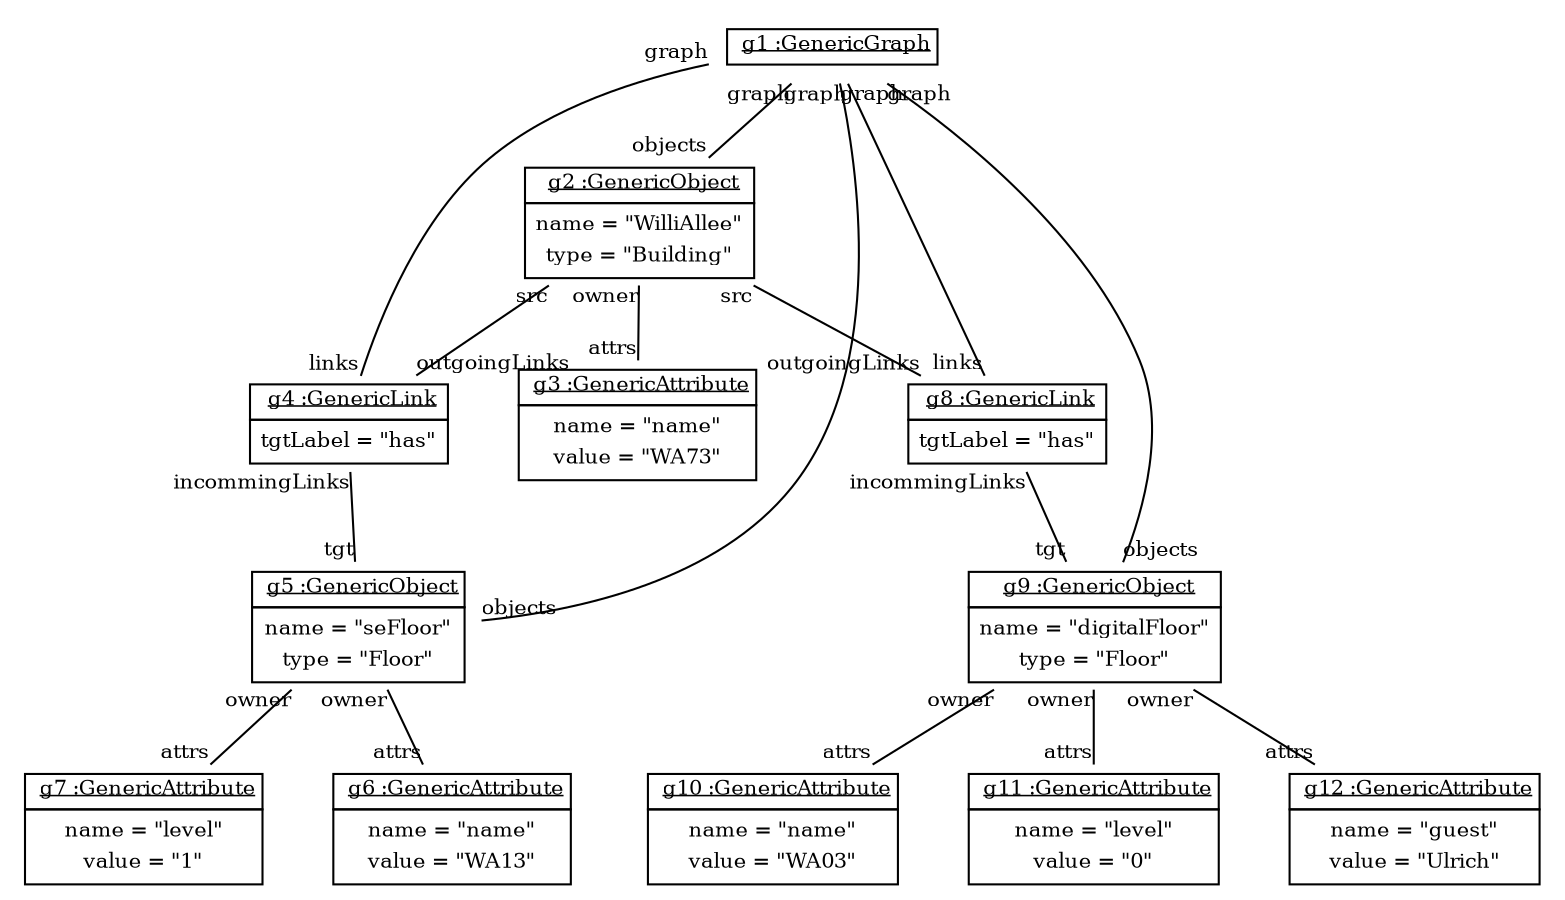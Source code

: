 graph ObjectDiagram {
   node [shape = none, fontsize = 10];
   edge [fontsize = 10];
   compound=true;

g1 [label=<<table border='0' cellborder='1' cellspacing='0'> <tr> <td> <u>g1 :GenericGraph</u></td></tr></table>>];
g2 [label=<<table border='0' cellborder='1' cellspacing='0'> <tr> <td> <u>g2 :GenericObject</u></td></tr><tr><td><table border='0' cellborder='0' cellspacing='0'><tr><td>name = "WilliAllee"</td></tr><tr><td>type = "Building"</td></tr></table></td></tr></table>>];
g3 [label=<<table border='0' cellborder='1' cellspacing='0'> <tr> <td> <u>g3 :GenericAttribute</u></td></tr><tr><td><table border='0' cellborder='0' cellspacing='0'><tr><td>name = "name"</td></tr><tr><td>value = "WA73"</td></tr></table></td></tr></table>>];
g4 [label=<<table border='0' cellborder='1' cellspacing='0'> <tr> <td> <u>g4 :GenericLink</u></td></tr><tr><td><table border='0' cellborder='0' cellspacing='0'><tr><td>tgtLabel = "has"</td></tr></table></td></tr></table>>];
g5 [label=<<table border='0' cellborder='1' cellspacing='0'> <tr> <td> <u>g5 :GenericObject</u></td></tr><tr><td><table border='0' cellborder='0' cellspacing='0'><tr><td>name = "seFloor"</td></tr><tr><td>type = "Floor"</td></tr></table></td></tr></table>>];
g6 [label=<<table border='0' cellborder='1' cellspacing='0'> <tr> <td> <u>g6 :GenericAttribute</u></td></tr><tr><td><table border='0' cellborder='0' cellspacing='0'><tr><td>name = "name"</td></tr><tr><td>value = "WA13"</td></tr></table></td></tr></table>>];
g7 [label=<<table border='0' cellborder='1' cellspacing='0'> <tr> <td> <u>g7 :GenericAttribute</u></td></tr><tr><td><table border='0' cellborder='0' cellspacing='0'><tr><td>name = "level"</td></tr><tr><td>value = "1"</td></tr></table></td></tr></table>>];
g8 [label=<<table border='0' cellborder='1' cellspacing='0'> <tr> <td> <u>g8 :GenericLink</u></td></tr><tr><td><table border='0' cellborder='0' cellspacing='0'><tr><td>tgtLabel = "has"</td></tr></table></td></tr></table>>];
g9 [label=<<table border='0' cellborder='1' cellspacing='0'> <tr> <td> <u>g9 :GenericObject</u></td></tr><tr><td><table border='0' cellborder='0' cellspacing='0'><tr><td>name = "digitalFloor"</td></tr><tr><td>type = "Floor"</td></tr></table></td></tr></table>>];
g10 [label=<<table border='0' cellborder='1' cellspacing='0'> <tr> <td> <u>g10 :GenericAttribute</u></td></tr><tr><td><table border='0' cellborder='0' cellspacing='0'><tr><td>name = "name"</td></tr><tr><td>value = "WA03"</td></tr></table></td></tr></table>>];
g11 [label=<<table border='0' cellborder='1' cellspacing='0'> <tr> <td> <u>g11 :GenericAttribute</u></td></tr><tr><td><table border='0' cellborder='0' cellspacing='0'><tr><td>name = "level"</td></tr><tr><td>value = "0"</td></tr></table></td></tr></table>>];
g12 [label=<<table border='0' cellborder='1' cellspacing='0'> <tr> <td> <u>g12 :GenericAttribute</u></td></tr><tr><td><table border='0' cellborder='0' cellspacing='0'><tr><td>name = "guest"</td></tr><tr><td>value = "Ulrich"</td></tr></table></td></tr></table>>];

g1 -- g2 [headlabel = "objects" taillabel = "graph"];
g1 -- g5 [headlabel = "objects" taillabel = "graph"];
g1 -- g9 [headlabel = "objects" taillabel = "graph"];
g1 -- g4 [headlabel = "links" taillabel = "graph"];
g1 -- g8 [headlabel = "links" taillabel = "graph"];
g2 -- g3 [headlabel = "attrs" taillabel = "owner"];
g2 -- g4 [headlabel = "outgoingLinks" taillabel = "src"];
g2 -- g8 [headlabel = "outgoingLinks" taillabel = "src"];
g4 -- g5 [headlabel = "tgt" taillabel = "incommingLinks"];
g5 -- g6 [headlabel = "attrs" taillabel = "owner"];
g5 -- g7 [headlabel = "attrs" taillabel = "owner"];
g8 -- g9 [headlabel = "tgt" taillabel = "incommingLinks"];
g9 -- g10 [headlabel = "attrs" taillabel = "owner"];
g9 -- g11 [headlabel = "attrs" taillabel = "owner"];
g9 -- g12 [headlabel = "attrs" taillabel = "owner"];
}
